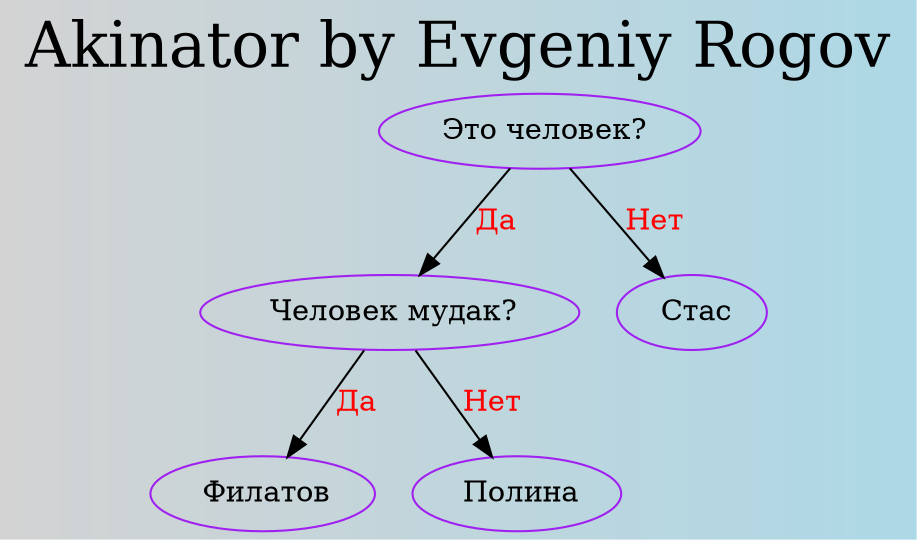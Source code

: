 digraph TREE1 {
	bgcolor = "lightgrey:lightblue";
	label="Akinator by Evgeniy Rogov";
	fontsize=30;
	fontname="Times-Roman";
	labelloc="t";
	node0x603000000070[color=purple, label=" Это человек?"]
	node0x603000000070 -> node0x6030000000a0[label="Да", fontcolor="red"];
	node0x6030000000a0[color=purple, label=" Человек мудак?"]
	node0x6030000000a0 -> node0x603000000130[label="Да", fontcolor="red"];
	node0x603000000130[color=purple, label=" Филатов"]
	node0x6030000000a0 -> node0x603000000100[label="Нет", fontcolor="red"];
	node0x603000000100[color=purple, label=" Полина"]
	node0x603000000070 -> node0x6030000000d0[label="Нет", fontcolor="red"];
	node0x6030000000d0[color=purple, label=" Стас"]
}